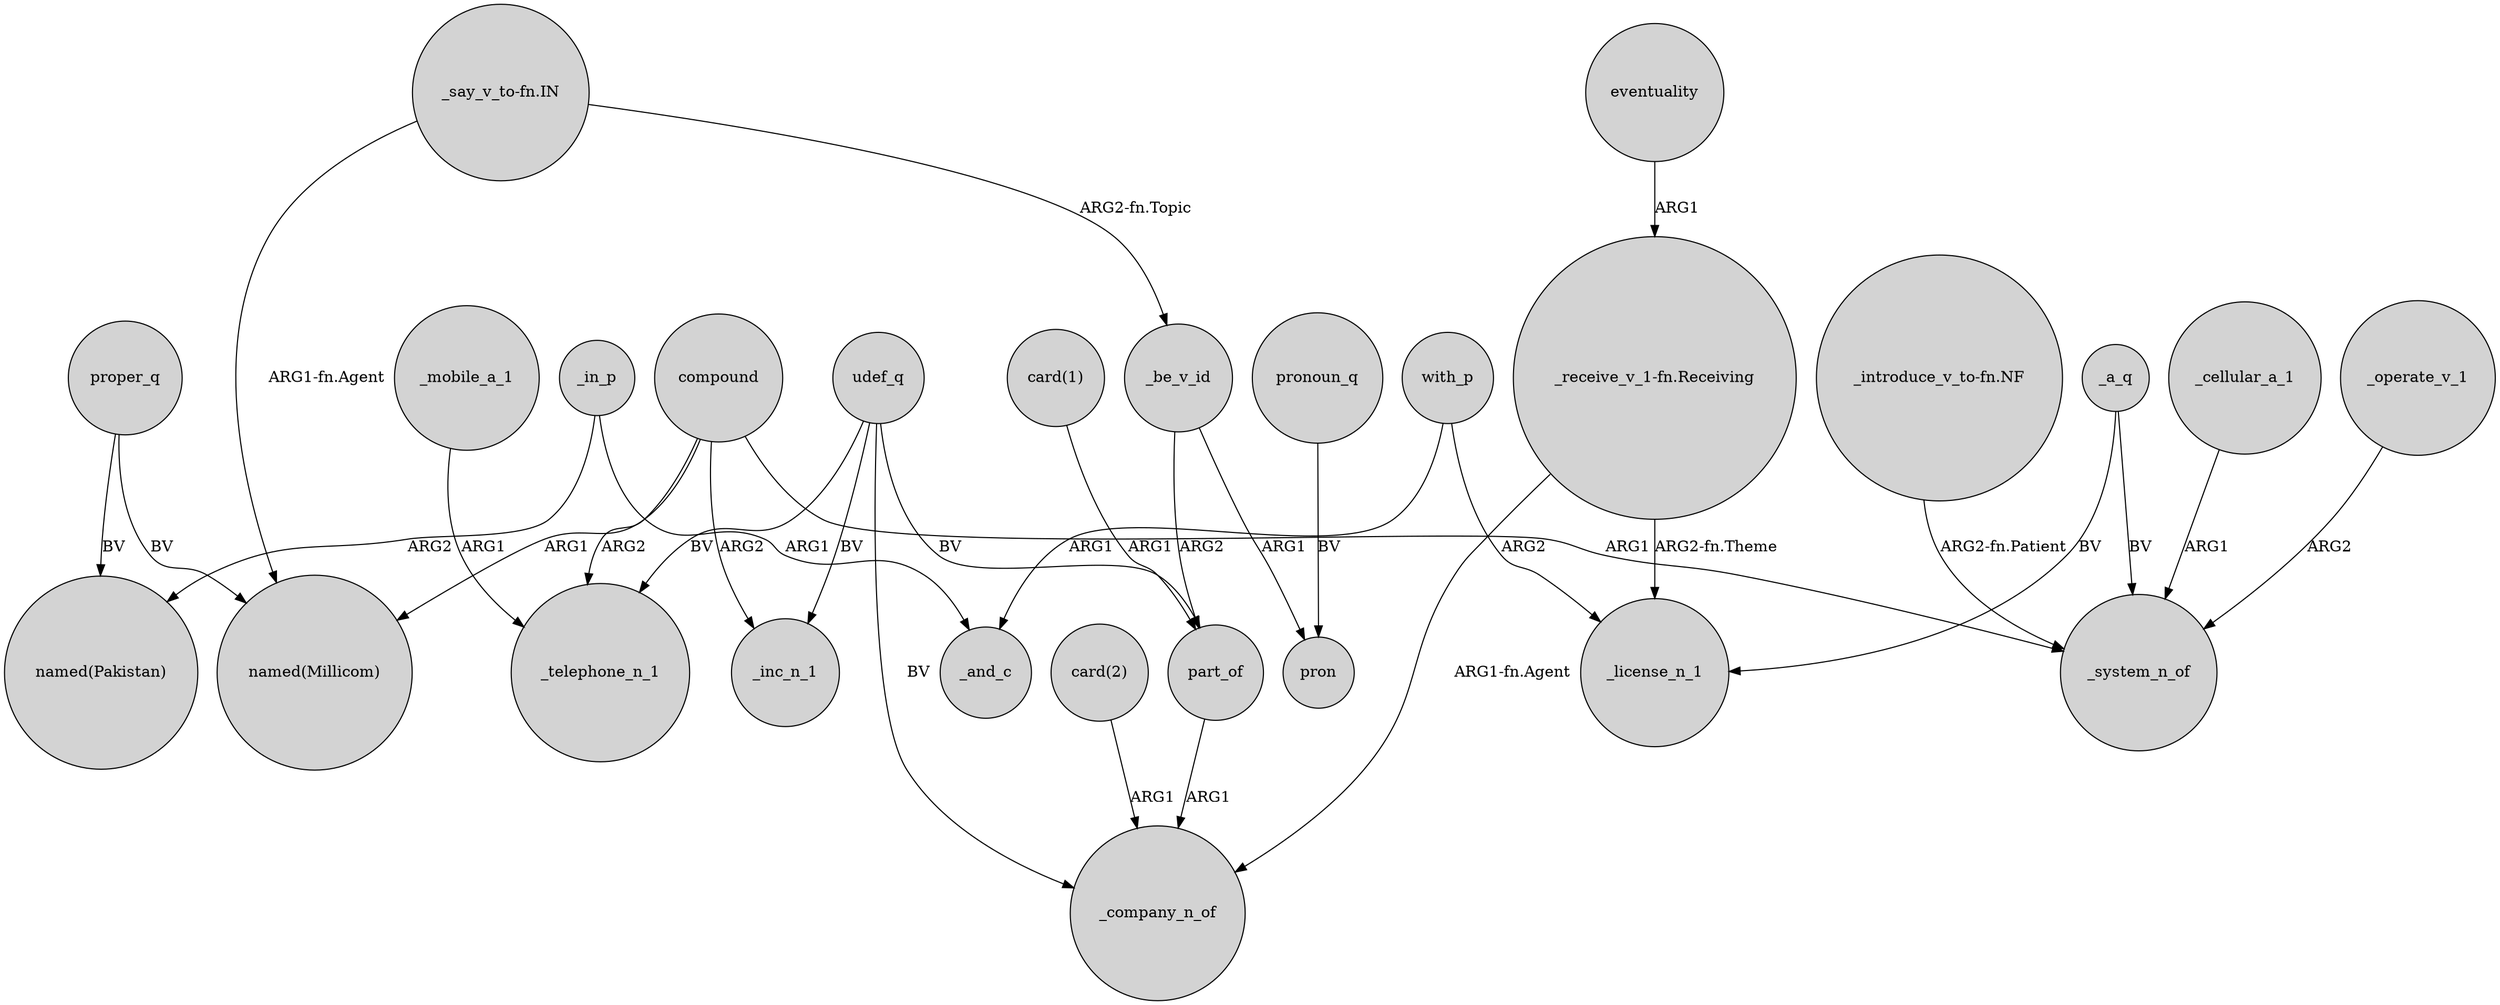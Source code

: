 digraph {
	node [shape=circle style=filled]
	_in_p -> "named(Pakistan)" [label=ARG2]
	_mobile_a_1 -> _telephone_n_1 [label=ARG1]
	udef_q -> part_of [label=BV]
	udef_q -> _inc_n_1 [label=BV]
	compound -> _telephone_n_1 [label=ARG2]
	_a_q -> _license_n_1 [label=BV]
	"_receive_v_1-fn.Receiving" -> _company_n_of [label="ARG1-fn.Agent"]
	compound -> _system_n_of [label=ARG1]
	udef_q -> _telephone_n_1 [label=BV]
	compound -> "named(Millicom)" [label=ARG1]
	"_receive_v_1-fn.Receiving" -> _license_n_1 [label="ARG2-fn.Theme"]
	_be_v_id -> pron [label=ARG1]
	"_say_v_to-fn.IN" -> _be_v_id [label="ARG2-fn.Topic"]
	"_introduce_v_to-fn.NF" -> _system_n_of [label="ARG2-fn.Patient"]
	pronoun_q -> pron [label=BV]
	"_say_v_to-fn.IN" -> "named(Millicom)" [label="ARG1-fn.Agent"]
	part_of -> _company_n_of [label=ARG1]
	_in_p -> _and_c [label=ARG1]
	_cellular_a_1 -> _system_n_of [label=ARG1]
	"card(1)" -> part_of [label=ARG1]
	"card(2)" -> _company_n_of [label=ARG1]
	eventuality -> "_receive_v_1-fn.Receiving" [label=ARG1]
	_a_q -> _system_n_of [label=BV]
	proper_q -> "named(Pakistan)" [label=BV]
	proper_q -> "named(Millicom)" [label=BV]
	with_p -> _license_n_1 [label=ARG2]
	_operate_v_1 -> _system_n_of [label=ARG2]
	udef_q -> _company_n_of [label=BV]
	_be_v_id -> part_of [label=ARG2]
	compound -> _inc_n_1 [label=ARG2]
	with_p -> _and_c [label=ARG1]
}
